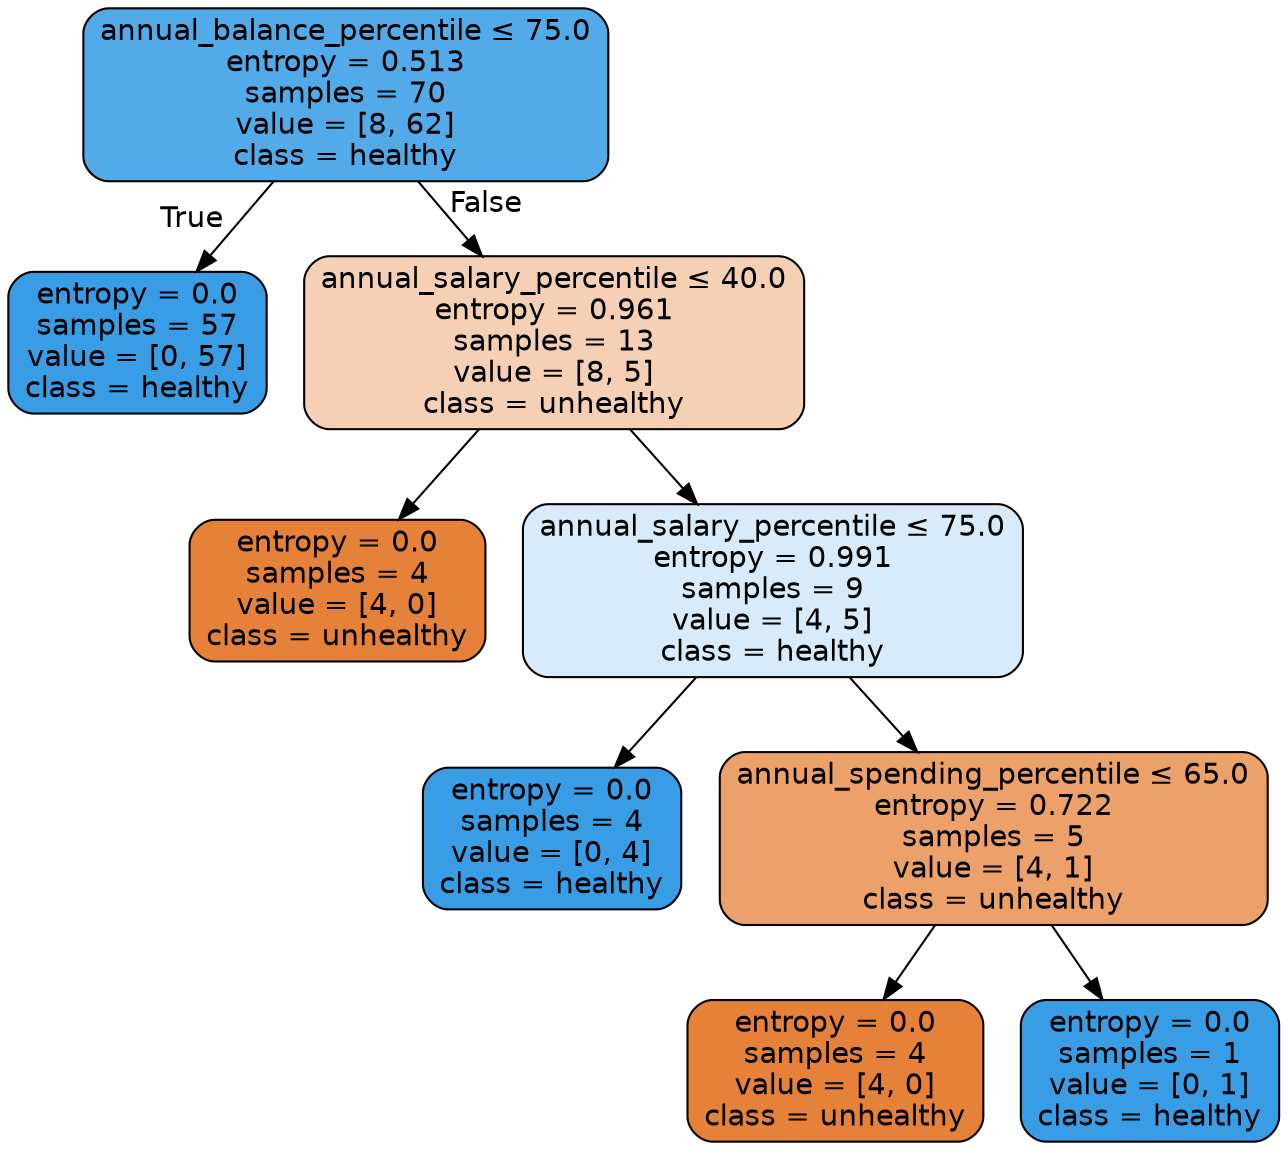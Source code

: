 digraph Tree {
node [shape=box, style="filled, rounded", color="black", fontname=helvetica] ;
edge [fontname=helvetica] ;
0 [label=<annual_balance_percentile &le; 75.0<br/>entropy = 0.513<br/>samples = 70<br/>value = [8, 62]<br/>class = healthy>, fillcolor="#53aae8"] ;
1 [label=<entropy = 0.0<br/>samples = 57<br/>value = [0, 57]<br/>class = healthy>, fillcolor="#399de5"] ;
0 -> 1 [labeldistance=2.5, labelangle=45, headlabel="True"] ;
2 [label=<annual_salary_percentile &le; 40.0<br/>entropy = 0.961<br/>samples = 13<br/>value = [8, 5]<br/>class = unhealthy>, fillcolor="#f5d0b5"] ;
0 -> 2 [labeldistance=2.5, labelangle=-45, headlabel="False"] ;
3 [label=<entropy = 0.0<br/>samples = 4<br/>value = [4, 0]<br/>class = unhealthy>, fillcolor="#e58139"] ;
2 -> 3 ;
4 [label=<annual_salary_percentile &le; 75.0<br/>entropy = 0.991<br/>samples = 9<br/>value = [4, 5]<br/>class = healthy>, fillcolor="#d7ebfa"] ;
2 -> 4 ;
5 [label=<entropy = 0.0<br/>samples = 4<br/>value = [0, 4]<br/>class = healthy>, fillcolor="#399de5"] ;
4 -> 5 ;
6 [label=<annual_spending_percentile &le; 65.0<br/>entropy = 0.722<br/>samples = 5<br/>value = [4, 1]<br/>class = unhealthy>, fillcolor="#eca06a"] ;
4 -> 6 ;
7 [label=<entropy = 0.0<br/>samples = 4<br/>value = [4, 0]<br/>class = unhealthy>, fillcolor="#e58139"] ;
6 -> 7 ;
8 [label=<entropy = 0.0<br/>samples = 1<br/>value = [0, 1]<br/>class = healthy>, fillcolor="#399de5"] ;
6 -> 8 ;
}